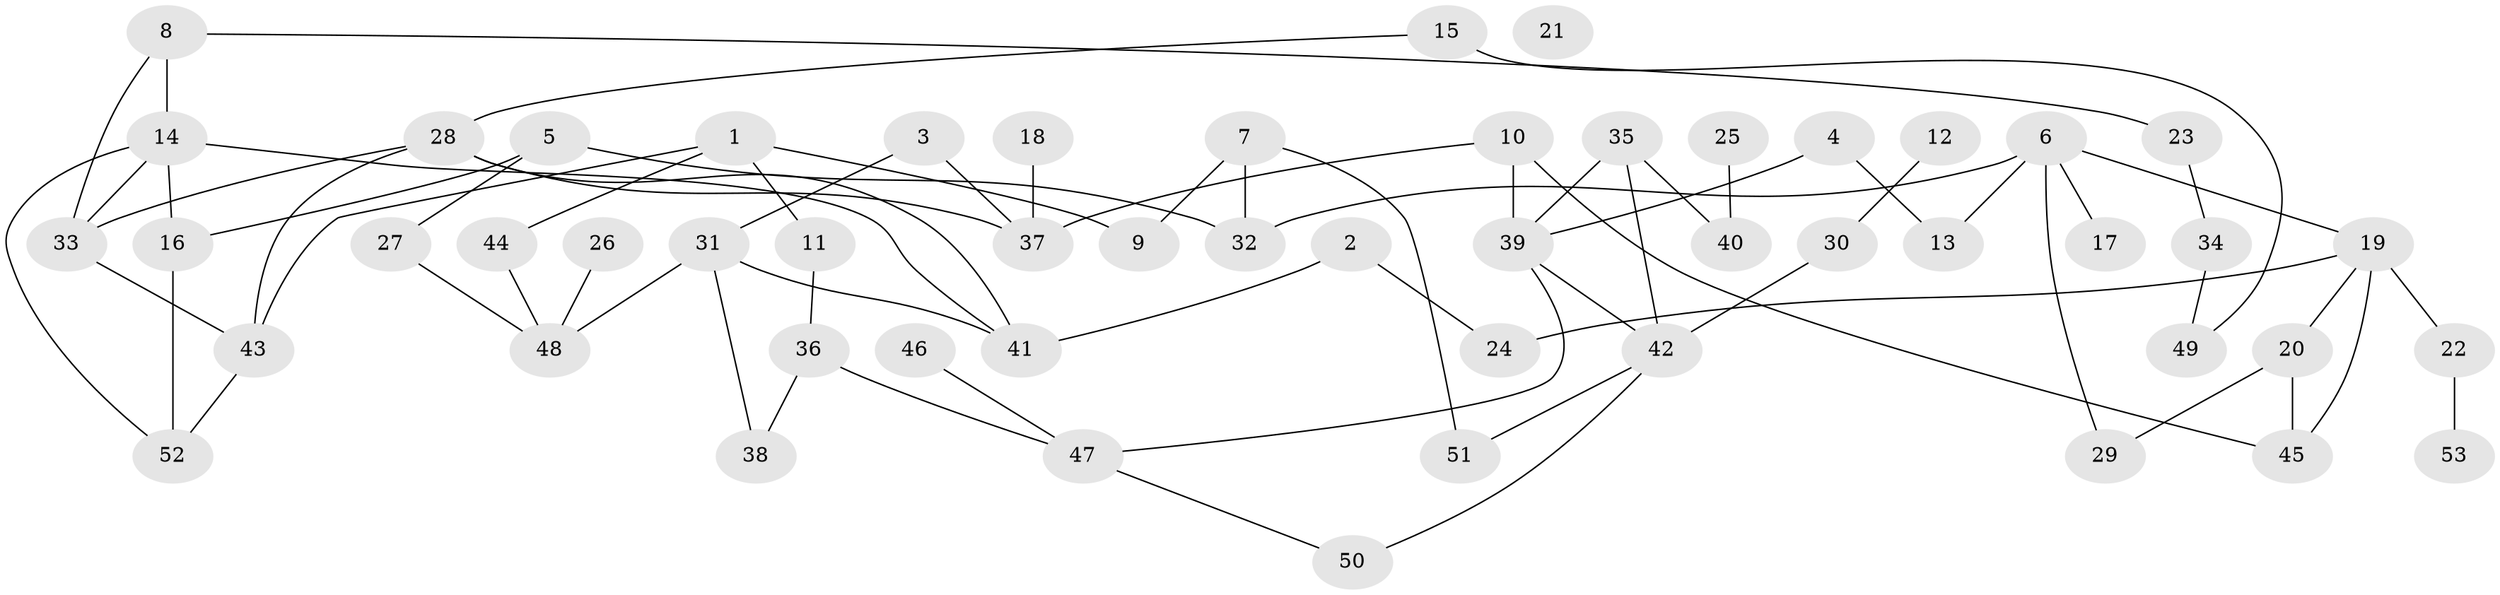 // coarse degree distribution, {3: 0.19230769230769232, 4: 0.15384615384615385, 2: 0.38461538461538464, 1: 0.15384615384615385, 5: 0.038461538461538464, 6: 0.07692307692307693}
// Generated by graph-tools (version 1.1) at 2025/35/03/04/25 23:35:49]
// undirected, 53 vertices, 71 edges
graph export_dot {
  node [color=gray90,style=filled];
  1;
  2;
  3;
  4;
  5;
  6;
  7;
  8;
  9;
  10;
  11;
  12;
  13;
  14;
  15;
  16;
  17;
  18;
  19;
  20;
  21;
  22;
  23;
  24;
  25;
  26;
  27;
  28;
  29;
  30;
  31;
  32;
  33;
  34;
  35;
  36;
  37;
  38;
  39;
  40;
  41;
  42;
  43;
  44;
  45;
  46;
  47;
  48;
  49;
  50;
  51;
  52;
  53;
  1 -- 9;
  1 -- 11;
  1 -- 43;
  1 -- 44;
  2 -- 24;
  2 -- 41;
  3 -- 31;
  3 -- 37;
  4 -- 13;
  4 -- 39;
  5 -- 16;
  5 -- 27;
  5 -- 32;
  6 -- 13;
  6 -- 17;
  6 -- 19;
  6 -- 29;
  6 -- 32;
  7 -- 9;
  7 -- 32;
  7 -- 51;
  8 -- 14;
  8 -- 23;
  8 -- 33;
  10 -- 37;
  10 -- 39;
  10 -- 45;
  11 -- 36;
  12 -- 30;
  14 -- 16;
  14 -- 33;
  14 -- 41;
  14 -- 52;
  15 -- 28;
  15 -- 49;
  16 -- 52;
  18 -- 37;
  19 -- 20;
  19 -- 22;
  19 -- 24;
  19 -- 45;
  20 -- 29;
  20 -- 45;
  22 -- 53;
  23 -- 34;
  25 -- 40;
  26 -- 48;
  27 -- 48;
  28 -- 33;
  28 -- 37;
  28 -- 41;
  28 -- 43;
  30 -- 42;
  31 -- 38;
  31 -- 41;
  31 -- 48;
  33 -- 43;
  34 -- 49;
  35 -- 39;
  35 -- 40;
  35 -- 42;
  36 -- 38;
  36 -- 47;
  39 -- 42;
  39 -- 47;
  42 -- 50;
  42 -- 51;
  43 -- 52;
  44 -- 48;
  46 -- 47;
  47 -- 50;
}
